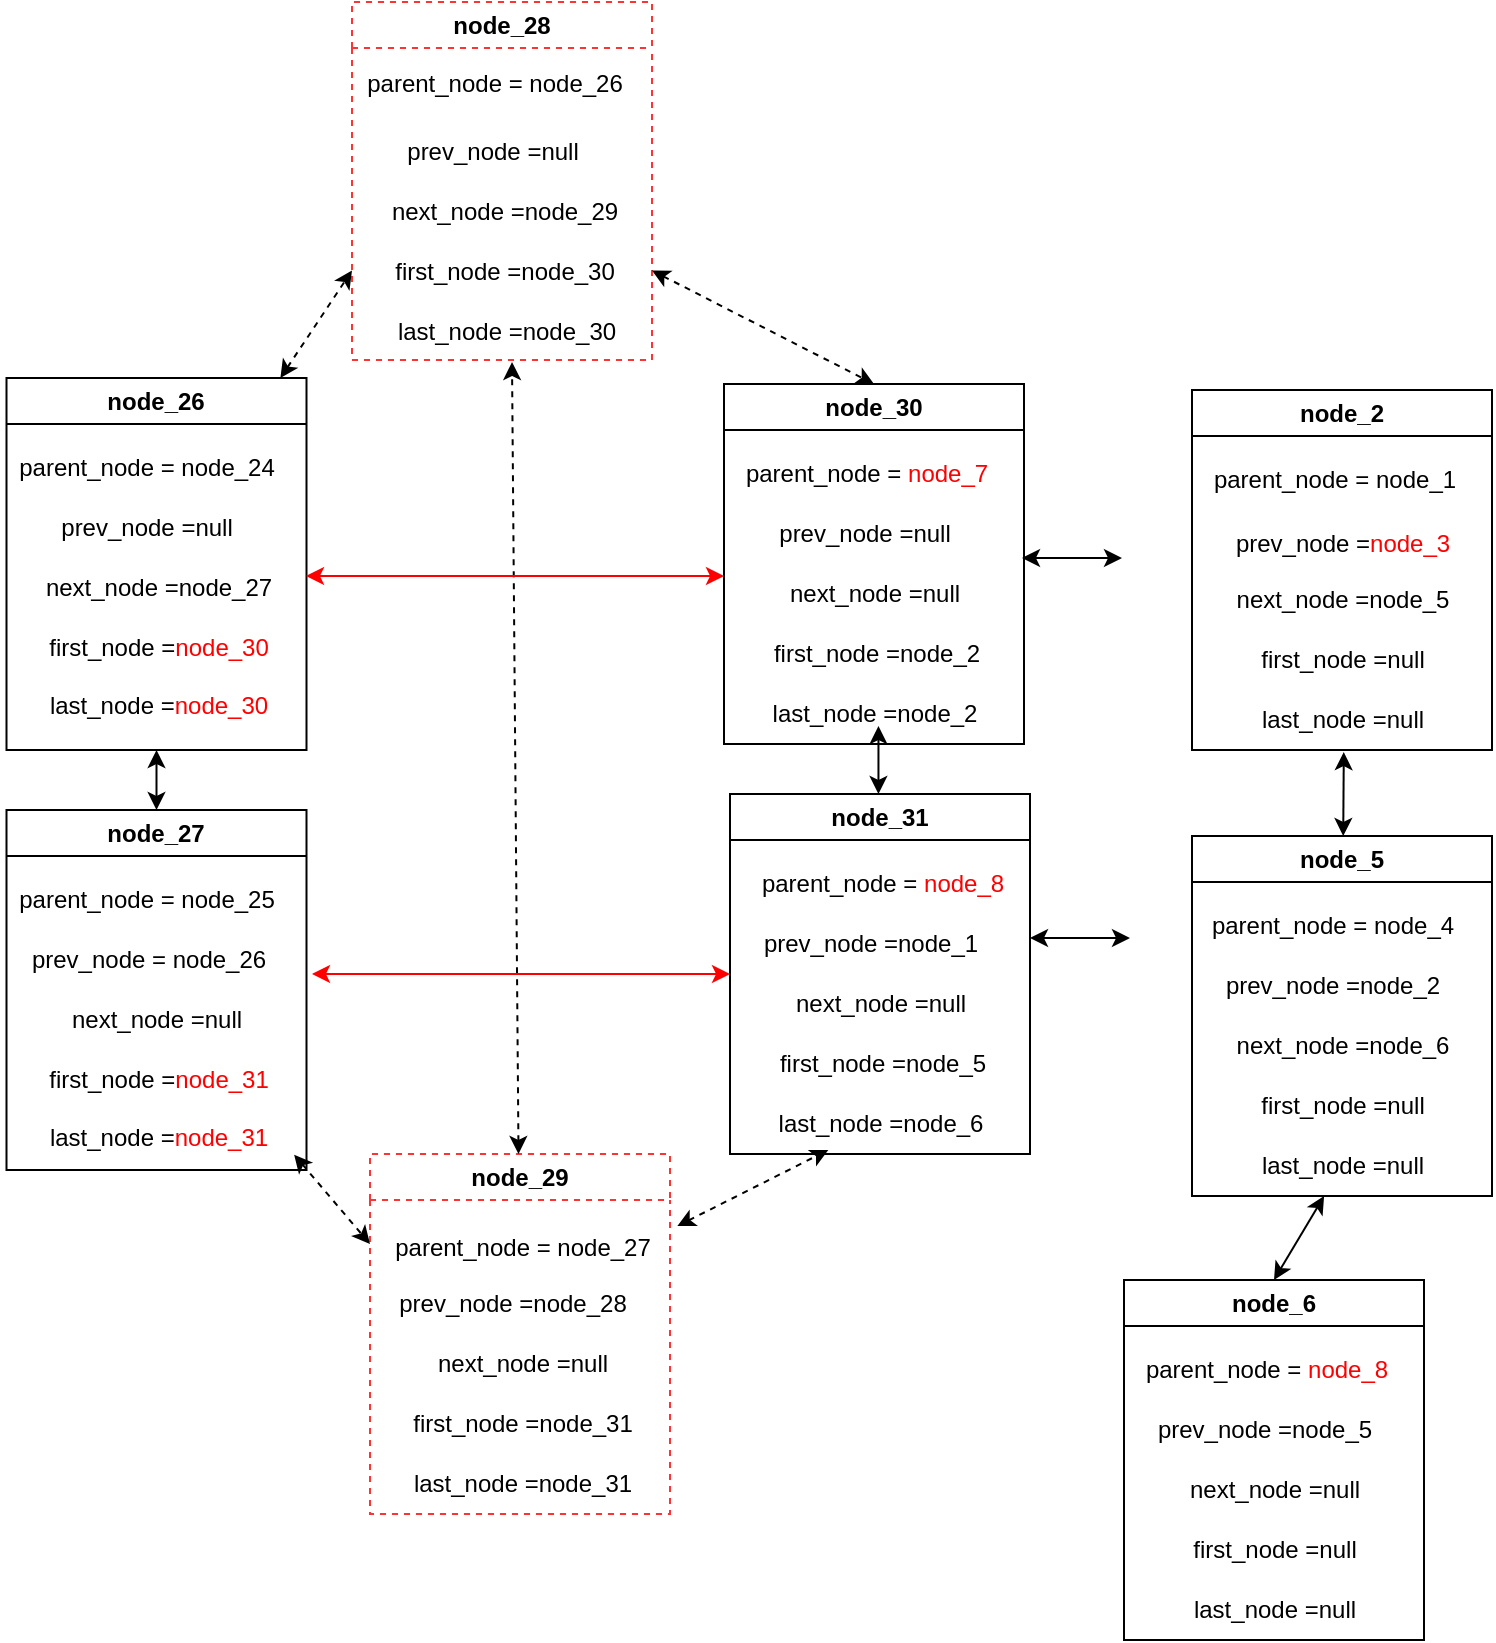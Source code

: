 <mxfile version="21.3.7" type="github">
  <diagram name="第 1 页" id="FQ8Owm5vIL5aCtuXeo5v">
    <mxGraphModel dx="1034" dy="1607" grid="0" gridSize="10" guides="1" tooltips="1" connect="1" arrows="1" fold="1" page="1" pageScale="1" pageWidth="827" pageHeight="1169" math="0" shadow="0">
      <root>
        <mxCell id="0" />
        <mxCell id="1" parent="0" />
        <mxCell id="0ZcrNsuz2E-8Fy6asC18-70" value="node_31" style="swimlane;whiteSpace=wrap;html=1;startSize=23;" parent="1" vertex="1">
          <mxGeometry x="429" y="202" width="150" height="180" as="geometry" />
        </mxCell>
        <mxCell id="0ZcrNsuz2E-8Fy6asC18-71" value="parent_node = &lt;font color=&quot;#ff0000&quot;&gt;node_8&lt;/font&gt;" style="text;html=1;align=center;verticalAlign=middle;resizable=0;points=[];autosize=1;strokeColor=none;fillColor=none;" parent="0ZcrNsuz2E-8Fy6asC18-70" vertex="1">
          <mxGeometry x="6" y="32" width="139" height="26" as="geometry" />
        </mxCell>
        <mxCell id="0ZcrNsuz2E-8Fy6asC18-72" value="prev_node =node_1" style="text;html=1;align=center;verticalAlign=middle;resizable=0;points=[];autosize=1;strokeColor=none;fillColor=none;" parent="0ZcrNsuz2E-8Fy6asC18-70" vertex="1">
          <mxGeometry x="5" y="60" width="130" height="30" as="geometry" />
        </mxCell>
        <mxCell id="0ZcrNsuz2E-8Fy6asC18-73" value="last_node =node_6" style="text;html=1;align=center;verticalAlign=middle;resizable=0;points=[];autosize=1;strokeColor=none;fillColor=none;" parent="0ZcrNsuz2E-8Fy6asC18-70" vertex="1">
          <mxGeometry x="15" y="152" width="120" height="26" as="geometry" />
        </mxCell>
        <mxCell id="0ZcrNsuz2E-8Fy6asC18-74" value="next_node =null" style="text;html=1;align=center;verticalAlign=middle;resizable=0;points=[];autosize=1;strokeColor=none;fillColor=none;" parent="0ZcrNsuz2E-8Fy6asC18-70" vertex="1">
          <mxGeometry x="20" y="90" width="110" height="30" as="geometry" />
        </mxCell>
        <mxCell id="0ZcrNsuz2E-8Fy6asC18-75" value="first_node =node_5" style="text;html=1;align=center;verticalAlign=middle;resizable=0;points=[];autosize=1;strokeColor=none;fillColor=none;" parent="0ZcrNsuz2E-8Fy6asC18-70" vertex="1">
          <mxGeometry x="15" y="122" width="121" height="26" as="geometry" />
        </mxCell>
        <mxCell id="0ZcrNsuz2E-8Fy6asC18-106" value="node_26" style="swimlane;whiteSpace=wrap;html=1;" parent="1" vertex="1">
          <mxGeometry x="67.25" y="-6" width="150" height="186" as="geometry" />
        </mxCell>
        <mxCell id="0ZcrNsuz2E-8Fy6asC18-107" value="parent_node = node_24" style="text;html=1;align=center;verticalAlign=middle;resizable=0;points=[];autosize=1;strokeColor=none;fillColor=none;" parent="0ZcrNsuz2E-8Fy6asC18-106" vertex="1">
          <mxGeometry x="-3" y="32" width="146" height="26" as="geometry" />
        </mxCell>
        <mxCell id="0ZcrNsuz2E-8Fy6asC18-108" value="prev_node =null" style="text;html=1;align=center;verticalAlign=middle;resizable=0;points=[];autosize=1;strokeColor=none;fillColor=none;" parent="0ZcrNsuz2E-8Fy6asC18-106" vertex="1">
          <mxGeometry x="15" y="60" width="110" height="30" as="geometry" />
        </mxCell>
        <mxCell id="0ZcrNsuz2E-8Fy6asC18-109" value="last_node =&lt;font color=&quot;#ff0000&quot;&gt;node_30&lt;/font&gt;" style="text;html=1;align=center;verticalAlign=middle;resizable=0;points=[];autosize=1;strokeColor=none;fillColor=none;" parent="0ZcrNsuz2E-8Fy6asC18-106" vertex="1">
          <mxGeometry x="12" y="151" width="127" height="26" as="geometry" />
        </mxCell>
        <mxCell id="0ZcrNsuz2E-8Fy6asC18-110" value="next_node =node_27" style="text;html=1;align=center;verticalAlign=middle;resizable=0;points=[];autosize=1;strokeColor=none;fillColor=none;" parent="0ZcrNsuz2E-8Fy6asC18-106" vertex="1">
          <mxGeometry x="10" y="92" width="131" height="26" as="geometry" />
        </mxCell>
        <mxCell id="0ZcrNsuz2E-8Fy6asC18-111" value="first_node =&lt;font color=&quot;#ff0000&quot;&gt;node_30&lt;/font&gt;" style="text;html=1;align=center;verticalAlign=middle;resizable=0;points=[];autosize=1;strokeColor=none;fillColor=none;" parent="0ZcrNsuz2E-8Fy6asC18-106" vertex="1">
          <mxGeometry x="12" y="122" width="128" height="26" as="geometry" />
        </mxCell>
        <mxCell id="0ZcrNsuz2E-8Fy6asC18-112" value="node_30" style="swimlane;whiteSpace=wrap;html=1;" parent="1" vertex="1">
          <mxGeometry x="426" y="-3" width="150" height="180" as="geometry" />
        </mxCell>
        <mxCell id="0ZcrNsuz2E-8Fy6asC18-113" value="parent_node = &lt;font color=&quot;#ff0000&quot;&gt;node_7&lt;/font&gt;" style="text;html=1;align=center;verticalAlign=middle;resizable=0;points=[];autosize=1;strokeColor=none;fillColor=none;" parent="0ZcrNsuz2E-8Fy6asC18-112" vertex="1">
          <mxGeometry x="1" y="32" width="139" height="26" as="geometry" />
        </mxCell>
        <mxCell id="0ZcrNsuz2E-8Fy6asC18-114" value="prev_node =null" style="text;html=1;align=center;verticalAlign=middle;resizable=0;points=[];autosize=1;strokeColor=none;fillColor=none;" parent="0ZcrNsuz2E-8Fy6asC18-112" vertex="1">
          <mxGeometry x="18" y="62" width="104" height="26" as="geometry" />
        </mxCell>
        <mxCell id="0ZcrNsuz2E-8Fy6asC18-115" value="last_node =node_2" style="text;html=1;align=center;verticalAlign=middle;resizable=0;points=[];autosize=1;strokeColor=none;fillColor=none;" parent="0ZcrNsuz2E-8Fy6asC18-112" vertex="1">
          <mxGeometry x="15" y="152" width="120" height="26" as="geometry" />
        </mxCell>
        <mxCell id="0ZcrNsuz2E-8Fy6asC18-116" value="next_node =null" style="text;html=1;align=center;verticalAlign=middle;resizable=0;points=[];autosize=1;strokeColor=none;fillColor=none;" parent="0ZcrNsuz2E-8Fy6asC18-112" vertex="1">
          <mxGeometry x="20" y="90" width="110" height="30" as="geometry" />
        </mxCell>
        <mxCell id="0ZcrNsuz2E-8Fy6asC18-117" value="first_node =node_2" style="text;html=1;align=center;verticalAlign=middle;resizable=0;points=[];autosize=1;strokeColor=none;fillColor=none;" parent="0ZcrNsuz2E-8Fy6asC18-112" vertex="1">
          <mxGeometry x="15" y="122" width="121" height="26" as="geometry" />
        </mxCell>
        <mxCell id="0ZcrNsuz2E-8Fy6asC18-120" value="node_27" style="swimlane;whiteSpace=wrap;html=1;" parent="1" vertex="1">
          <mxGeometry x="67.25" y="210" width="150" height="180" as="geometry" />
        </mxCell>
        <mxCell id="0ZcrNsuz2E-8Fy6asC18-121" value="parent_node = node_25" style="text;html=1;align=center;verticalAlign=middle;resizable=0;points=[];autosize=1;strokeColor=none;fillColor=none;" parent="0ZcrNsuz2E-8Fy6asC18-120" vertex="1">
          <mxGeometry x="-3" y="32" width="146" height="26" as="geometry" />
        </mxCell>
        <mxCell id="0ZcrNsuz2E-8Fy6asC18-122" value="prev_node = node_26" style="text;html=1;align=center;verticalAlign=middle;resizable=0;points=[];autosize=1;strokeColor=none;fillColor=none;" parent="0ZcrNsuz2E-8Fy6asC18-120" vertex="1">
          <mxGeometry x="3" y="62" width="135" height="26" as="geometry" />
        </mxCell>
        <mxCell id="0ZcrNsuz2E-8Fy6asC18-123" value="last_node =&lt;font color=&quot;#ff0000&quot;&gt;node_31&lt;/font&gt;" style="text;html=1;align=center;verticalAlign=middle;resizable=0;points=[];autosize=1;strokeColor=none;fillColor=none;" parent="0ZcrNsuz2E-8Fy6asC18-120" vertex="1">
          <mxGeometry x="12" y="151" width="127" height="26" as="geometry" />
        </mxCell>
        <mxCell id="0ZcrNsuz2E-8Fy6asC18-124" value="next_node =null" style="text;html=1;align=center;verticalAlign=middle;resizable=0;points=[];autosize=1;strokeColor=none;fillColor=none;" parent="0ZcrNsuz2E-8Fy6asC18-120" vertex="1">
          <mxGeometry x="20" y="90" width="110" height="30" as="geometry" />
        </mxCell>
        <mxCell id="0ZcrNsuz2E-8Fy6asC18-125" value="first_node =&lt;font color=&quot;#ff0000&quot;&gt;node_31&lt;/font&gt;" style="text;html=1;align=center;verticalAlign=middle;resizable=0;points=[];autosize=1;strokeColor=none;fillColor=none;" parent="0ZcrNsuz2E-8Fy6asC18-120" vertex="1">
          <mxGeometry x="12" y="122" width="128" height="26" as="geometry" />
        </mxCell>
        <mxCell id="0ZcrNsuz2E-8Fy6asC18-126" value="node_5" style="swimlane;whiteSpace=wrap;html=1;" parent="1" vertex="1">
          <mxGeometry x="660" y="223" width="150" height="180" as="geometry" />
        </mxCell>
        <mxCell id="0ZcrNsuz2E-8Fy6asC18-127" value="parent_node = node_4" style="text;html=1;align=center;verticalAlign=middle;resizable=0;points=[];autosize=1;strokeColor=none;fillColor=none;" parent="0ZcrNsuz2E-8Fy6asC18-126" vertex="1">
          <mxGeometry y="30" width="140" height="30" as="geometry" />
        </mxCell>
        <mxCell id="0ZcrNsuz2E-8Fy6asC18-128" value="prev_node =node_2" style="text;html=1;align=center;verticalAlign=middle;resizable=0;points=[];autosize=1;strokeColor=none;fillColor=none;" parent="0ZcrNsuz2E-8Fy6asC18-126" vertex="1">
          <mxGeometry x="5" y="60" width="130" height="30" as="geometry" />
        </mxCell>
        <mxCell id="0ZcrNsuz2E-8Fy6asC18-129" value="last_node =null" style="text;html=1;align=center;verticalAlign=middle;resizable=0;points=[];autosize=1;strokeColor=none;fillColor=none;" parent="0ZcrNsuz2E-8Fy6asC18-126" vertex="1">
          <mxGeometry x="25" y="150" width="100" height="30" as="geometry" />
        </mxCell>
        <mxCell id="0ZcrNsuz2E-8Fy6asC18-130" value="next_node =node_6" style="text;html=1;align=center;verticalAlign=middle;resizable=0;points=[];autosize=1;strokeColor=none;fillColor=none;" parent="0ZcrNsuz2E-8Fy6asC18-126" vertex="1">
          <mxGeometry x="10" y="90" width="130" height="30" as="geometry" />
        </mxCell>
        <mxCell id="0ZcrNsuz2E-8Fy6asC18-131" value="first_node =null" style="text;html=1;align=center;verticalAlign=middle;resizable=0;points=[];autosize=1;strokeColor=none;fillColor=none;" parent="0ZcrNsuz2E-8Fy6asC18-126" vertex="1">
          <mxGeometry x="20" y="120" width="110" height="30" as="geometry" />
        </mxCell>
        <mxCell id="0ZcrNsuz2E-8Fy6asC18-132" value="node_2" style="swimlane;whiteSpace=wrap;html=1;startSize=23;" parent="1" vertex="1">
          <mxGeometry x="660" width="150" height="180" as="geometry" />
        </mxCell>
        <mxCell id="0ZcrNsuz2E-8Fy6asC18-133" value="parent_node = node_1" style="text;html=1;align=center;verticalAlign=middle;resizable=0;points=[];autosize=1;strokeColor=none;fillColor=none;" parent="0ZcrNsuz2E-8Fy6asC18-132" vertex="1">
          <mxGeometry x="1" y="32" width="139" height="26" as="geometry" />
        </mxCell>
        <mxCell id="0ZcrNsuz2E-8Fy6asC18-134" value="prev_node =&lt;font color=&quot;#ff0000&quot;&gt;node_3&lt;/font&gt;" style="text;html=1;align=center;verticalAlign=middle;resizable=0;points=[];autosize=1;strokeColor=none;fillColor=none;" parent="0ZcrNsuz2E-8Fy6asC18-132" vertex="1">
          <mxGeometry x="12.5" y="64" width="125" height="26" as="geometry" />
        </mxCell>
        <mxCell id="0ZcrNsuz2E-8Fy6asC18-135" value="last_node =null" style="text;html=1;align=center;verticalAlign=middle;resizable=0;points=[];autosize=1;strokeColor=none;fillColor=none;" parent="0ZcrNsuz2E-8Fy6asC18-132" vertex="1">
          <mxGeometry x="25" y="150" width="100" height="30" as="geometry" />
        </mxCell>
        <mxCell id="0ZcrNsuz2E-8Fy6asC18-136" value="next_node =node_5" style="text;html=1;align=center;verticalAlign=middle;resizable=0;points=[];autosize=1;strokeColor=none;fillColor=none;" parent="0ZcrNsuz2E-8Fy6asC18-132" vertex="1">
          <mxGeometry x="10" y="90" width="130" height="30" as="geometry" />
        </mxCell>
        <mxCell id="0ZcrNsuz2E-8Fy6asC18-137" value="first_node =null" style="text;html=1;align=center;verticalAlign=middle;resizable=0;points=[];autosize=1;strokeColor=none;fillColor=none;" parent="0ZcrNsuz2E-8Fy6asC18-132" vertex="1">
          <mxGeometry x="20" y="120" width="110" height="30" as="geometry" />
        </mxCell>
        <mxCell id="0ZcrNsuz2E-8Fy6asC18-142" value="node_6" style="swimlane;whiteSpace=wrap;html=1;" parent="1" vertex="1">
          <mxGeometry x="626" y="445" width="150" height="180" as="geometry" />
        </mxCell>
        <mxCell id="0ZcrNsuz2E-8Fy6asC18-143" value="parent_node = &lt;font color=&quot;#ff0000&quot;&gt;node_8&lt;/font&gt;" style="text;html=1;align=center;verticalAlign=middle;resizable=0;points=[];autosize=1;strokeColor=none;fillColor=none;" parent="0ZcrNsuz2E-8Fy6asC18-142" vertex="1">
          <mxGeometry x="1" y="32" width="139" height="26" as="geometry" />
        </mxCell>
        <mxCell id="0ZcrNsuz2E-8Fy6asC18-144" value="prev_node =node_5" style="text;html=1;align=center;verticalAlign=middle;resizable=0;points=[];autosize=1;strokeColor=none;fillColor=none;" parent="0ZcrNsuz2E-8Fy6asC18-142" vertex="1">
          <mxGeometry x="5" y="60" width="130" height="30" as="geometry" />
        </mxCell>
        <mxCell id="0ZcrNsuz2E-8Fy6asC18-145" value="last_node =null" style="text;html=1;align=center;verticalAlign=middle;resizable=0;points=[];autosize=1;strokeColor=none;fillColor=none;" parent="0ZcrNsuz2E-8Fy6asC18-142" vertex="1">
          <mxGeometry x="25" y="150" width="100" height="30" as="geometry" />
        </mxCell>
        <mxCell id="0ZcrNsuz2E-8Fy6asC18-146" value="next_node =null" style="text;html=1;align=center;verticalAlign=middle;resizable=0;points=[];autosize=1;strokeColor=none;fillColor=none;" parent="0ZcrNsuz2E-8Fy6asC18-142" vertex="1">
          <mxGeometry x="20" y="90" width="110" height="30" as="geometry" />
        </mxCell>
        <mxCell id="0ZcrNsuz2E-8Fy6asC18-147" value="first_node =null" style="text;html=1;align=center;verticalAlign=middle;resizable=0;points=[];autosize=1;strokeColor=none;fillColor=none;" parent="0ZcrNsuz2E-8Fy6asC18-142" vertex="1">
          <mxGeometry x="20" y="120" width="110" height="30" as="geometry" />
        </mxCell>
        <mxCell id="0ZcrNsuz2E-8Fy6asC18-151" value="" style="endArrow=classic;startArrow=classic;html=1;rounded=0;exitX=0.5;exitY=1;exitDx=0;exitDy=0;entryX=0.5;entryY=0;entryDx=0;entryDy=0;" parent="1" source="0ZcrNsuz2E-8Fy6asC18-106" target="0ZcrNsuz2E-8Fy6asC18-120" edge="1">
          <mxGeometry width="50" height="50" relative="1" as="geometry">
            <mxPoint x="380" y="150" as="sourcePoint" />
            <mxPoint x="430" y="100" as="targetPoint" />
          </mxGeometry>
        </mxCell>
        <mxCell id="0ZcrNsuz2E-8Fy6asC18-153" value="" style="endArrow=classic;startArrow=classic;html=1;rounded=0;entryX=0.509;entryY=1.035;entryDx=0;entryDy=0;entryPerimeter=0;" parent="1" source="0ZcrNsuz2E-8Fy6asC18-126" target="0ZcrNsuz2E-8Fy6asC18-135" edge="1">
          <mxGeometry width="50" height="50" relative="1" as="geometry">
            <mxPoint x="380" y="150" as="sourcePoint" />
            <mxPoint x="645" y="180" as="targetPoint" />
          </mxGeometry>
        </mxCell>
        <mxCell id="0ZcrNsuz2E-8Fy6asC18-157" value="" style="endArrow=classic;startArrow=classic;html=1;rounded=0;exitX=0.5;exitY=0;exitDx=0;exitDy=0;" parent="1" source="0ZcrNsuz2E-8Fy6asC18-142" target="0ZcrNsuz2E-8Fy6asC18-129" edge="1">
          <mxGeometry width="50" height="50" relative="1" as="geometry">
            <mxPoint x="380" y="380" as="sourcePoint" />
            <mxPoint x="430" y="330" as="targetPoint" />
          </mxGeometry>
        </mxCell>
        <mxCell id="0ZcrNsuz2E-8Fy6asC18-159" value="node_28" style="swimlane;whiteSpace=wrap;html=1;strokeColor=#FF3333;dashed=1;" parent="1" vertex="1">
          <mxGeometry x="240" y="-194" width="150" height="179" as="geometry" />
        </mxCell>
        <mxCell id="0ZcrNsuz2E-8Fy6asC18-160" value="parent_node = node_26" style="text;html=1;align=center;verticalAlign=middle;resizable=0;points=[];autosize=1;strokeColor=none;fillColor=none;" parent="0ZcrNsuz2E-8Fy6asC18-159" vertex="1">
          <mxGeometry x="-2" y="28" width="146" height="26" as="geometry" />
        </mxCell>
        <mxCell id="0ZcrNsuz2E-8Fy6asC18-161" value="prev_node =null" style="text;html=1;align=center;verticalAlign=middle;resizable=0;points=[];autosize=1;strokeColor=none;fillColor=none;" parent="0ZcrNsuz2E-8Fy6asC18-159" vertex="1">
          <mxGeometry x="18" y="62" width="104" height="26" as="geometry" />
        </mxCell>
        <mxCell id="0ZcrNsuz2E-8Fy6asC18-162" value="last_node =node_30" style="text;html=1;align=center;verticalAlign=middle;resizable=0;points=[];autosize=1;strokeColor=none;fillColor=none;" parent="0ZcrNsuz2E-8Fy6asC18-159" vertex="1">
          <mxGeometry x="13" y="152" width="127" height="26" as="geometry" />
        </mxCell>
        <mxCell id="0ZcrNsuz2E-8Fy6asC18-163" value="next_node =node_29" style="text;html=1;align=center;verticalAlign=middle;resizable=0;points=[];autosize=1;strokeColor=none;fillColor=none;" parent="0ZcrNsuz2E-8Fy6asC18-159" vertex="1">
          <mxGeometry x="10" y="92" width="131" height="26" as="geometry" />
        </mxCell>
        <mxCell id="0ZcrNsuz2E-8Fy6asC18-164" value="first_node =node_30" style="text;html=1;align=center;verticalAlign=middle;resizable=0;points=[];autosize=1;strokeColor=none;fillColor=none;" parent="0ZcrNsuz2E-8Fy6asC18-159" vertex="1">
          <mxGeometry x="12" y="122" width="128" height="26" as="geometry" />
        </mxCell>
        <mxCell id="0ZcrNsuz2E-8Fy6asC18-167" value="" style="endArrow=classic;startArrow=classic;html=1;rounded=0;exitX=1;exitY=0.75;exitDx=0;exitDy=0;strokeColor=#000000;entryX=0.5;entryY=0;entryDx=0;entryDy=0;dashed=1;" parent="1" source="0ZcrNsuz2E-8Fy6asC18-159" target="0ZcrNsuz2E-8Fy6asC18-112" edge="1">
          <mxGeometry width="50" height="50" relative="1" as="geometry">
            <mxPoint x="372" y="70" as="sourcePoint" />
            <mxPoint x="708" as="targetPoint" />
          </mxGeometry>
        </mxCell>
        <mxCell id="0ZcrNsuz2E-8Fy6asC18-170" value="" style="endArrow=classic;startArrow=classic;html=1;rounded=0;entryX=0;entryY=0.75;entryDx=0;entryDy=0;strokeColor=#000000;dashed=1;" parent="1" source="0ZcrNsuz2E-8Fy6asC18-106" target="0ZcrNsuz2E-8Fy6asC18-159" edge="1">
          <mxGeometry width="50" height="50" relative="1" as="geometry">
            <mxPoint x="142" y="-6" as="sourcePoint" />
            <mxPoint x="422" y="20" as="targetPoint" />
          </mxGeometry>
        </mxCell>
        <mxCell id="0ZcrNsuz2E-8Fy6asC18-171" value="node_29" style="swimlane;whiteSpace=wrap;html=1;strokeColor=#FF3333;dashed=1;" parent="1" vertex="1">
          <mxGeometry x="249" y="382" width="150" height="180" as="geometry" />
        </mxCell>
        <mxCell id="0ZcrNsuz2E-8Fy6asC18-172" value="parent_node = node_27" style="text;html=1;align=center;verticalAlign=middle;resizable=0;points=[];autosize=1;strokeColor=none;fillColor=none;" parent="0ZcrNsuz2E-8Fy6asC18-171" vertex="1">
          <mxGeometry x="3" y="34" width="146" height="26" as="geometry" />
        </mxCell>
        <mxCell id="0ZcrNsuz2E-8Fy6asC18-173" value="prev_node =node_28" style="text;html=1;align=center;verticalAlign=middle;resizable=0;points=[];autosize=1;strokeColor=none;fillColor=none;" parent="0ZcrNsuz2E-8Fy6asC18-171" vertex="1">
          <mxGeometry x="5" y="62" width="132" height="26" as="geometry" />
        </mxCell>
        <mxCell id="0ZcrNsuz2E-8Fy6asC18-174" value="last_node =node_31" style="text;html=1;align=center;verticalAlign=middle;resizable=0;points=[];autosize=1;strokeColor=none;fillColor=none;" parent="0ZcrNsuz2E-8Fy6asC18-171" vertex="1">
          <mxGeometry x="12" y="152" width="127" height="26" as="geometry" />
        </mxCell>
        <mxCell id="0ZcrNsuz2E-8Fy6asC18-175" value="next_node =null" style="text;html=1;align=center;verticalAlign=middle;resizable=0;points=[];autosize=1;strokeColor=none;fillColor=none;" parent="0ZcrNsuz2E-8Fy6asC18-171" vertex="1">
          <mxGeometry x="24" y="92" width="103" height="26" as="geometry" />
        </mxCell>
        <mxCell id="0ZcrNsuz2E-8Fy6asC18-176" value="first_node =node_31" style="text;html=1;align=center;verticalAlign=middle;resizable=0;points=[];autosize=1;strokeColor=none;fillColor=none;" parent="0ZcrNsuz2E-8Fy6asC18-171" vertex="1">
          <mxGeometry x="12" y="122" width="128" height="26" as="geometry" />
        </mxCell>
        <mxCell id="0ZcrNsuz2E-8Fy6asC18-177" value="" style="endArrow=classic;startArrow=classic;html=1;rounded=0;strokeColor=#000000;entryX=0;entryY=0.25;entryDx=0;entryDy=0;exitX=1.038;exitY=0.821;exitDx=0;exitDy=0;exitPerimeter=0;dashed=1;" parent="1" source="0ZcrNsuz2E-8Fy6asC18-123" target="0ZcrNsuz2E-8Fy6asC18-171" edge="1">
          <mxGeometry width="50" height="50" relative="1" as="geometry">
            <mxPoint x="217" y="372" as="sourcePoint" />
            <mxPoint x="192" y="467" as="targetPoint" />
          </mxGeometry>
        </mxCell>
        <mxCell id="0ZcrNsuz2E-8Fy6asC18-178" value="" style="endArrow=classic;startArrow=classic;html=1;rounded=0;strokeColor=#000000;exitX=1.032;exitY=0.078;exitDx=0;exitDy=0;exitPerimeter=0;dashed=1;" parent="1" source="0ZcrNsuz2E-8Fy6asC18-172" target="0ZcrNsuz2E-8Fy6asC18-73" edge="1">
          <mxGeometry width="50" height="50" relative="1" as="geometry">
            <mxPoint x="372" y="240" as="sourcePoint" />
            <mxPoint x="639" y="312" as="targetPoint" />
          </mxGeometry>
        </mxCell>
        <mxCell id="0ZcrNsuz2E-8Fy6asC18-184" value="" style="endArrow=classic;startArrow=classic;html=1;rounded=0;entryX=0.509;entryY=1.035;entryDx=0;entryDy=0;entryPerimeter=0;" parent="1" edge="1">
          <mxGeometry width="50" height="50" relative="1" as="geometry">
            <mxPoint x="503.23" y="202" as="sourcePoint" />
            <mxPoint x="503.23" y="168" as="targetPoint" />
          </mxGeometry>
        </mxCell>
        <mxCell id="0ZcrNsuz2E-8Fy6asC18-213" value="" style="endArrow=classic;startArrow=classic;html=1;rounded=0;" parent="1" edge="1">
          <mxGeometry width="50" height="50" relative="1" as="geometry">
            <mxPoint x="625" y="84" as="sourcePoint" />
            <mxPoint x="575" y="84" as="targetPoint" />
          </mxGeometry>
        </mxCell>
        <mxCell id="0ZcrNsuz2E-8Fy6asC18-237" value="" style="endArrow=classic;startArrow=classic;html=1;rounded=0;strokeColor=#000000;dashed=1;" parent="1" source="0ZcrNsuz2E-8Fy6asC18-171" edge="1">
          <mxGeometry width="50" height="50" relative="1" as="geometry">
            <mxPoint x="367" y="201" as="sourcePoint" />
            <mxPoint x="320" y="-14" as="targetPoint" />
          </mxGeometry>
        </mxCell>
        <mxCell id="0ZcrNsuz2E-8Fy6asC18-241" value="" style="endArrow=classic;startArrow=classic;html=1;rounded=0;" parent="1" edge="1">
          <mxGeometry width="50" height="50" relative="1" as="geometry">
            <mxPoint x="629" y="274" as="sourcePoint" />
            <mxPoint x="579" y="274" as="targetPoint" />
          </mxGeometry>
        </mxCell>
        <mxCell id="0ZcrNsuz2E-8Fy6asC18-244" value="" style="endArrow=classic;startArrow=classic;html=1;rounded=0;entryX=0;entryY=0.5;entryDx=0;entryDy=0;strokeColor=#FF0000;" parent="1" target="0ZcrNsuz2E-8Fy6asC18-70" edge="1">
          <mxGeometry width="50" height="50" relative="1" as="geometry">
            <mxPoint x="220" y="292" as="sourcePoint" />
            <mxPoint x="426" y="189" as="targetPoint" />
          </mxGeometry>
        </mxCell>
        <mxCell id="0ZcrNsuz2E-8Fy6asC18-245" value="" style="endArrow=classic;startArrow=classic;html=1;rounded=0;entryX=0;entryY=0.5;entryDx=0;entryDy=0;strokeColor=#FF0000;" parent="1" edge="1">
          <mxGeometry width="50" height="50" relative="1" as="geometry">
            <mxPoint x="217" y="93" as="sourcePoint" />
            <mxPoint x="426" y="93" as="targetPoint" />
          </mxGeometry>
        </mxCell>
      </root>
    </mxGraphModel>
  </diagram>
</mxfile>
